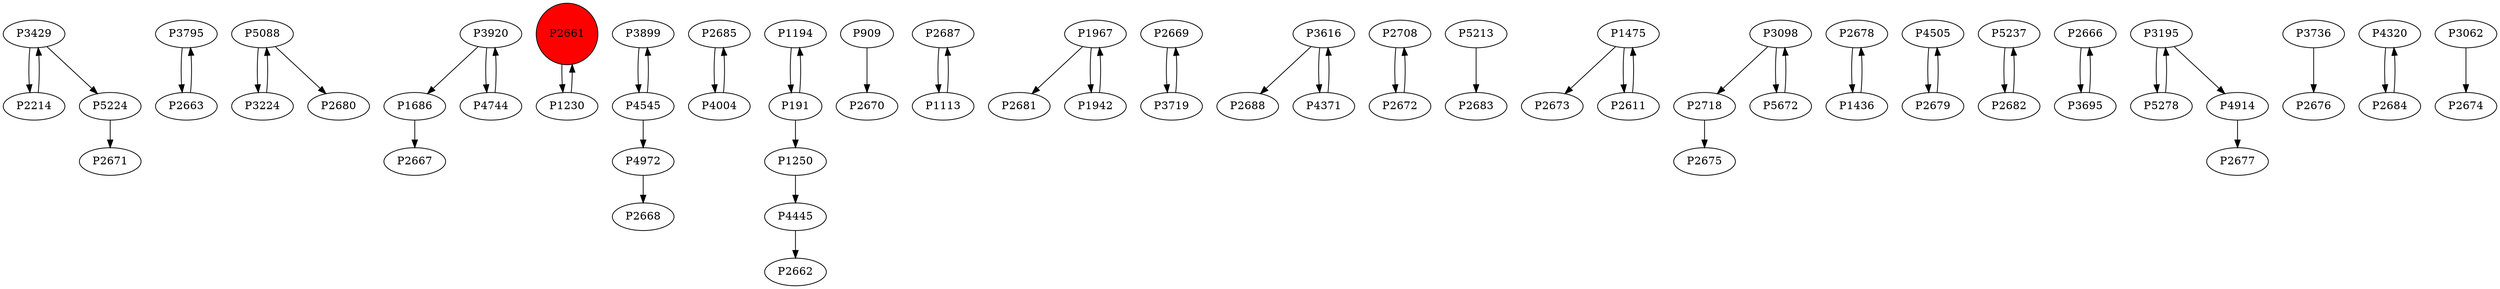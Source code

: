 digraph {
	P3429 -> P2214
	P3795 -> P2663
	P5088 -> P3224
	P1686 -> P2667
	P2661 -> P1230
	P2214 -> P3429
	P3899 -> P4545
	P2685 -> P4004
	P1194 -> P191
	P909 -> P2670
	P1230 -> P2661
	P2687 -> P1113
	P1967 -> P2681
	P2669 -> P3719
	P5224 -> P2671
	P3616 -> P2688
	P4004 -> P2685
	P3616 -> P4371
	P2708 -> P2672
	P1113 -> P2687
	P4545 -> P4972
	P5213 -> P2683
	P1475 -> P2673
	P3098 -> P2718
	P2718 -> P2675
	P2678 -> P1436
	P2663 -> P3795
	P2611 -> P1475
	P4505 -> P2679
	P5237 -> P2682
	P3920 -> P1686
	P2682 -> P5237
	P3098 -> P5672
	P3920 -> P4744
	P2672 -> P2708
	P1250 -> P4445
	P3719 -> P2669
	P1475 -> P2611
	P2666 -> P3695
	P3195 -> P5278
	P4744 -> P3920
	P3736 -> P2676
	P4972 -> P2668
	P191 -> P1194
	P3195 -> P4914
	P1967 -> P1942
	P4371 -> P3616
	P4320 -> P2684
	P5088 -> P2680
	P4545 -> P3899
	P2679 -> P4505
	P3062 -> P2674
	P4914 -> P2677
	P4445 -> P2662
	P3224 -> P5088
	P5672 -> P3098
	P1436 -> P2678
	P1942 -> P1967
	P191 -> P1250
	P3695 -> P2666
	P2684 -> P4320
	P3429 -> P5224
	P5278 -> P3195
	P2661 [shape=circle]
	P2661 [style=filled]
	P2661 [fillcolor=red]
}